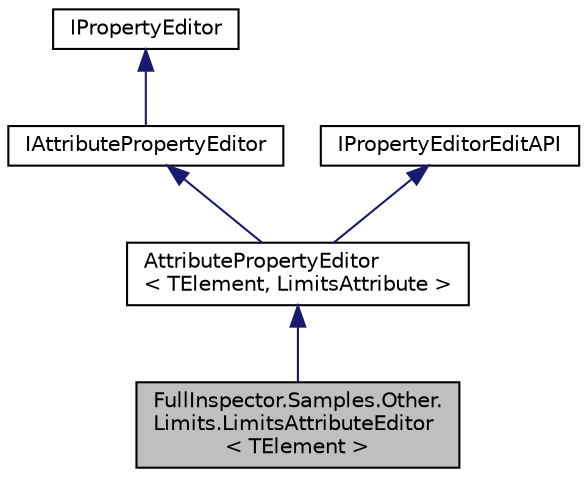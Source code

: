 digraph "FullInspector.Samples.Other.Limits.LimitsAttributeEditor&lt; TElement &gt;"
{
  edge [fontname="Helvetica",fontsize="10",labelfontname="Helvetica",labelfontsize="10"];
  node [fontname="Helvetica",fontsize="10",shape=record];
  Node1 [label="FullInspector.Samples.Other.\lLimits.LimitsAttributeEditor\l\< TElement \>",height=0.2,width=0.4,color="black", fillcolor="grey75", style="filled" fontcolor="black"];
  Node2 -> Node1 [dir="back",color="midnightblue",fontsize="10",style="solid",fontname="Helvetica"];
  Node2 [label="AttributePropertyEditor\l\< TElement, LimitsAttribute \>",height=0.2,width=0.4,color="black", fillcolor="white", style="filled",URL="$class_full_inspector_1_1_attribute_property_editor_3_01_t_element_00_01_t_attribute_01_4.html",tooltip="A property editor is the core editing abstraction used within FI. This allows for overriding of the d..."];
  Node3 -> Node2 [dir="back",color="midnightblue",fontsize="10",style="solid",fontname="Helvetica"];
  Node3 [label="IAttributePropertyEditor",height=0.2,width=0.4,color="black", fillcolor="white", style="filled",URL="$interface_full_inspector_1_1_i_attribute_property_editor.html",tooltip="An IAttributePropertyEditor is identical to an IPropertyEditor, except that it also contains an Attri..."];
  Node4 -> Node3 [dir="back",color="midnightblue",fontsize="10",style="solid",fontname="Helvetica"];
  Node4 [label="IPropertyEditor",height=0.2,width=0.4,color="black", fillcolor="white", style="filled",URL="$interface_full_inspector_1_1_i_property_editor.html",tooltip="Marks an object as a property editor. "];
  Node5 -> Node2 [dir="back",color="midnightblue",fontsize="10",style="solid",fontname="Helvetica"];
  Node5 [label="IPropertyEditorEditAPI",height=0.2,width=0.4,color="black", fillcolor="white", style="filled",URL="$interface_full_inspector_1_1_i_property_editor_edit_a_p_i.html",tooltip="This is the core editing API that property editors use. We split the editing API and the IPropertyEdi..."];
}
